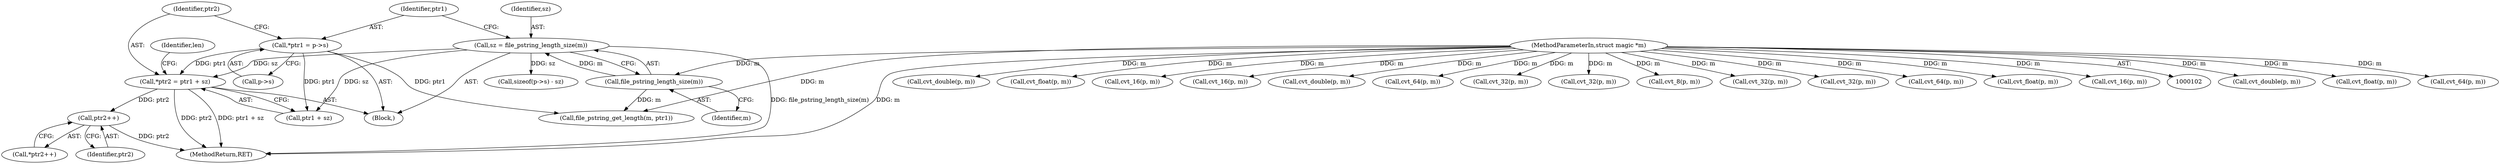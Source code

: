 digraph "0_file_59e63838913eee47f5c120a6c53d4565af638158@integer" {
"1000185" [label="(Call,*ptr2 = ptr1 + sz)"];
"1000179" [label="(Call,*ptr1 = p->s)"];
"1000174" [label="(Call,sz = file_pstring_length_size(m))"];
"1000176" [label="(Call,file_pstring_length_size(m))"];
"1000104" [label="(MethodParameterIn,struct magic *m)"];
"1000220" [label="(Call,ptr2++)"];
"1000712" [label="(Call,cvt_double(p, m))"];
"1000193" [label="(Call,file_pstring_get_length(m, ptr1))"];
"1000206" [label="(Call,sizeof(p->s) - sz)"];
"1000908" [label="(MethodReturn,RET)"];
"1000104" [label="(MethodParameterIn,struct magic *m)"];
"1000185" [label="(Call,*ptr2 = ptr1 + sz)"];
"1000706" [label="(Call,cvt_float(p, m))"];
"1000187" [label="(Call,ptr1 + sz)"];
"1000179" [label="(Call,*ptr1 = p->s)"];
"1000148" [label="(Call,cvt_64(p, m))"];
"1000172" [label="(Block,)"];
"1000886" [label="(Call,cvt_double(p, m))"];
"1000177" [label="(Identifier,m)"];
"1000659" [label="(Call,cvt_float(p, m))"];
"1000180" [label="(Identifier,ptr1)"];
"1000221" [label="(Identifier,ptr2)"];
"1000248" [label="(Call,cvt_16(p, m))"];
"1000219" [label="(Call,*ptr2++)"];
"1000175" [label="(Identifier,sz)"];
"1000220" [label="(Call,ptr2++)"];
"1000131" [label="(Call,cvt_16(p, m))"];
"1000176" [label="(Call,file_pstring_length_size(m))"];
"1000799" [label="(Call,cvt_double(p, m))"];
"1000391" [label="(Call,cvt_64(p, m))"];
"1000174" [label="(Call,sz = file_pstring_length_size(m))"];
"1000181" [label="(Call,p->s)"];
"1000606" [label="(Call,cvt_32(p, m))"];
"1000139" [label="(Call,cvt_32(p, m))"];
"1000125" [label="(Call,cvt_8(p, m))"];
"1000463" [label="(Call,cvt_32(p, m))"];
"1000186" [label="(Identifier,ptr2)"];
"1000295" [label="(Call,cvt_32(p, m))"];
"1000559" [label="(Call,cvt_64(p, m))"];
"1000612" [label="(Call,cvt_float(p, m))"];
"1000192" [label="(Identifier,len)"];
"1000416" [label="(Call,cvt_16(p, m))"];
"1000185" -> "1000172"  [label="AST: "];
"1000185" -> "1000187"  [label="CFG: "];
"1000186" -> "1000185"  [label="AST: "];
"1000187" -> "1000185"  [label="AST: "];
"1000192" -> "1000185"  [label="CFG: "];
"1000185" -> "1000908"  [label="DDG: ptr2"];
"1000185" -> "1000908"  [label="DDG: ptr1 + sz"];
"1000179" -> "1000185"  [label="DDG: ptr1"];
"1000174" -> "1000185"  [label="DDG: sz"];
"1000185" -> "1000220"  [label="DDG: ptr2"];
"1000179" -> "1000172"  [label="AST: "];
"1000179" -> "1000181"  [label="CFG: "];
"1000180" -> "1000179"  [label="AST: "];
"1000181" -> "1000179"  [label="AST: "];
"1000186" -> "1000179"  [label="CFG: "];
"1000179" -> "1000187"  [label="DDG: ptr1"];
"1000179" -> "1000193"  [label="DDG: ptr1"];
"1000174" -> "1000172"  [label="AST: "];
"1000174" -> "1000176"  [label="CFG: "];
"1000175" -> "1000174"  [label="AST: "];
"1000176" -> "1000174"  [label="AST: "];
"1000180" -> "1000174"  [label="CFG: "];
"1000174" -> "1000908"  [label="DDG: file_pstring_length_size(m)"];
"1000176" -> "1000174"  [label="DDG: m"];
"1000174" -> "1000187"  [label="DDG: sz"];
"1000174" -> "1000206"  [label="DDG: sz"];
"1000176" -> "1000177"  [label="CFG: "];
"1000177" -> "1000176"  [label="AST: "];
"1000104" -> "1000176"  [label="DDG: m"];
"1000176" -> "1000193"  [label="DDG: m"];
"1000104" -> "1000102"  [label="AST: "];
"1000104" -> "1000908"  [label="DDG: m"];
"1000104" -> "1000125"  [label="DDG: m"];
"1000104" -> "1000131"  [label="DDG: m"];
"1000104" -> "1000139"  [label="DDG: m"];
"1000104" -> "1000148"  [label="DDG: m"];
"1000104" -> "1000193"  [label="DDG: m"];
"1000104" -> "1000248"  [label="DDG: m"];
"1000104" -> "1000295"  [label="DDG: m"];
"1000104" -> "1000391"  [label="DDG: m"];
"1000104" -> "1000416"  [label="DDG: m"];
"1000104" -> "1000463"  [label="DDG: m"];
"1000104" -> "1000559"  [label="DDG: m"];
"1000104" -> "1000606"  [label="DDG: m"];
"1000104" -> "1000612"  [label="DDG: m"];
"1000104" -> "1000659"  [label="DDG: m"];
"1000104" -> "1000706"  [label="DDG: m"];
"1000104" -> "1000712"  [label="DDG: m"];
"1000104" -> "1000799"  [label="DDG: m"];
"1000104" -> "1000886"  [label="DDG: m"];
"1000220" -> "1000219"  [label="AST: "];
"1000220" -> "1000221"  [label="CFG: "];
"1000221" -> "1000220"  [label="AST: "];
"1000219" -> "1000220"  [label="CFG: "];
"1000220" -> "1000908"  [label="DDG: ptr2"];
}
